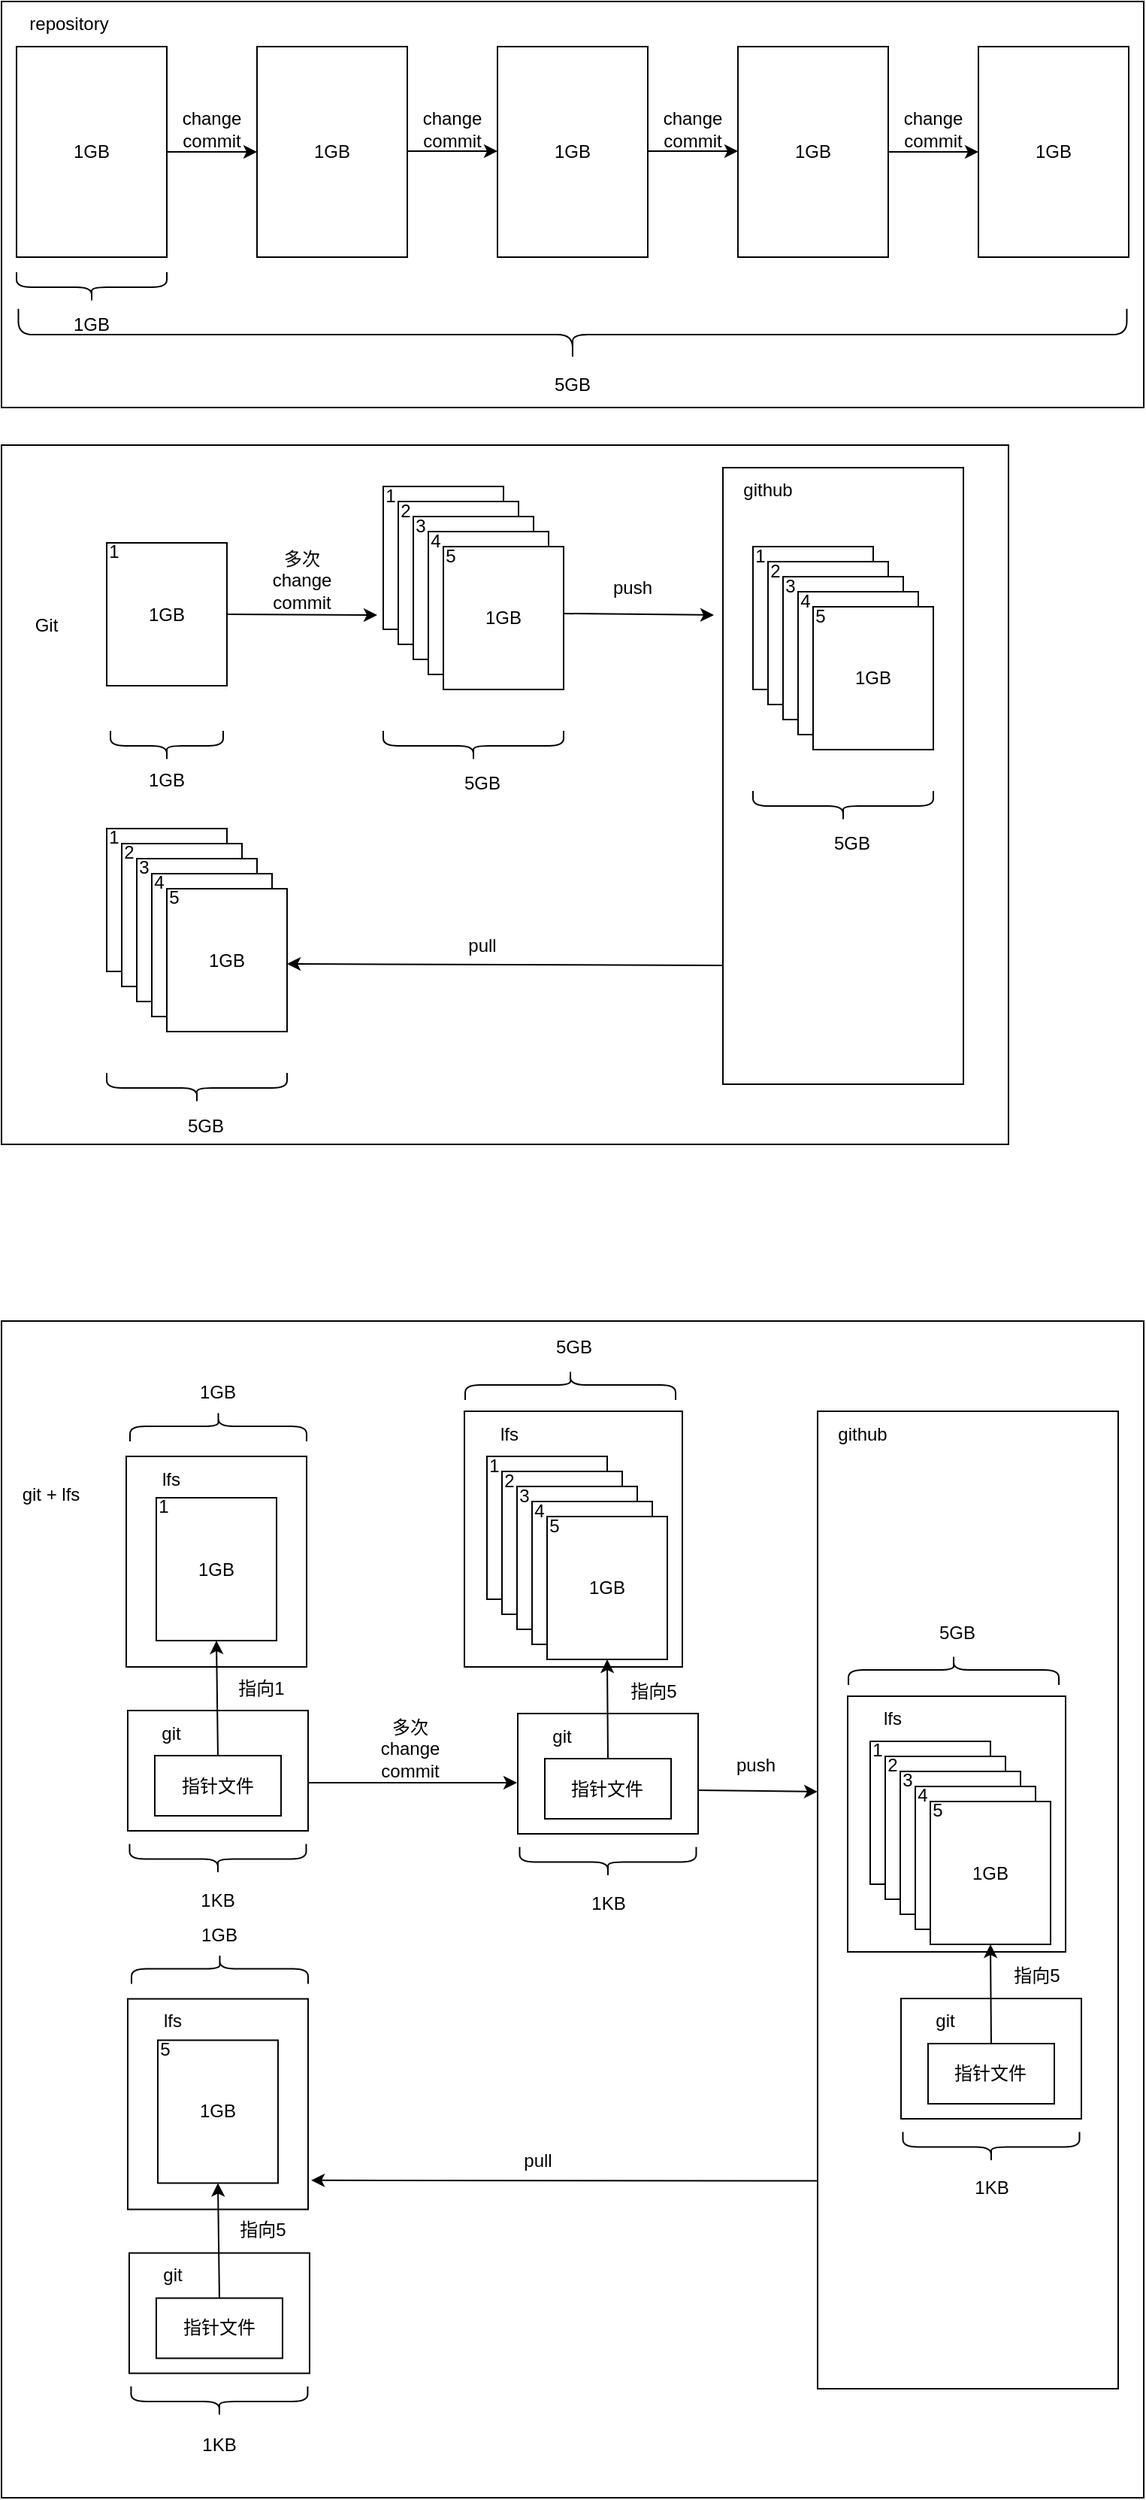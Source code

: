 <mxfile>
    <diagram id="DNJAyT-rIU3N_DyNvHI_" name="第 1 页">
        <mxGraphModel dx="1472" dy="661" grid="1" gridSize="10" guides="1" tooltips="1" connect="1" arrows="1" fold="1" page="1" pageScale="1" pageWidth="827" pageHeight="1169" math="0" shadow="0">
            <root>
                <mxCell id="0"/>
                <mxCell id="1" parent="0"/>
                <mxCell id="188" value="" style="rounded=0;whiteSpace=wrap;html=1;" vertex="1" parent="1">
                    <mxGeometry x="40" y="957.5" width="760" height="782.5" as="geometry"/>
                </mxCell>
                <mxCell id="187" value="" style="rounded=0;whiteSpace=wrap;html=1;" vertex="1" parent="1">
                    <mxGeometry x="40" y="375" width="670" height="465" as="geometry"/>
                </mxCell>
                <mxCell id="123" value="" style="rounded=0;whiteSpace=wrap;html=1;" vertex="1" parent="1">
                    <mxGeometry x="348" y="1017.5" width="145" height="170" as="geometry"/>
                </mxCell>
                <mxCell id="98" value="" style="rounded=0;whiteSpace=wrap;html=1;" vertex="1" parent="1">
                    <mxGeometry x="123.99" y="1216.5" width="120" height="80" as="geometry"/>
                </mxCell>
                <mxCell id="96" value="" style="rounded=0;whiteSpace=wrap;html=1;" vertex="1" parent="1">
                    <mxGeometry x="123" y="1047.5" width="120" height="140" as="geometry"/>
                </mxCell>
                <mxCell id="21" value="" style="rounded=0;whiteSpace=wrap;html=1;" vertex="1" parent="1">
                    <mxGeometry x="40" y="80" width="760" height="270" as="geometry"/>
                </mxCell>
                <mxCell id="2" value="1GB" style="rounded=0;whiteSpace=wrap;html=1;" vertex="1" parent="1">
                    <mxGeometry x="50" y="110" width="100" height="140" as="geometry"/>
                </mxCell>
                <mxCell id="3" value="1GB" style="rounded=0;whiteSpace=wrap;html=1;" vertex="1" parent="1">
                    <mxGeometry x="210" y="110" width="100" height="140" as="geometry"/>
                </mxCell>
                <mxCell id="4" value="1GB" style="rounded=0;whiteSpace=wrap;html=1;" vertex="1" parent="1">
                    <mxGeometry x="370" y="110" width="100" height="140" as="geometry"/>
                </mxCell>
                <mxCell id="5" value="1GB" style="rounded=0;whiteSpace=wrap;html=1;" vertex="1" parent="1">
                    <mxGeometry x="530" y="110" width="100" height="140" as="geometry"/>
                </mxCell>
                <mxCell id="6" value="1GB" style="rounded=0;whiteSpace=wrap;html=1;" vertex="1" parent="1">
                    <mxGeometry x="690" y="110" width="100" height="140" as="geometry"/>
                </mxCell>
                <mxCell id="7" value="" style="endArrow=classic;html=1;exitX=1;exitY=0.5;exitDx=0;exitDy=0;entryX=0;entryY=0.5;entryDx=0;entryDy=0;" edge="1" parent="1" source="2" target="3">
                    <mxGeometry width="50" height="50" relative="1" as="geometry">
                        <mxPoint x="240" y="320" as="sourcePoint"/>
                        <mxPoint x="290" y="270" as="targetPoint"/>
                    </mxGeometry>
                </mxCell>
                <mxCell id="8" value="" style="endArrow=classic;html=1;exitX=1;exitY=0.5;exitDx=0;exitDy=0;entryX=0;entryY=0.5;entryDx=0;entryDy=0;" edge="1" parent="1">
                    <mxGeometry width="50" height="50" relative="1" as="geometry">
                        <mxPoint x="310" y="179.5" as="sourcePoint"/>
                        <mxPoint x="370" y="179.5" as="targetPoint"/>
                    </mxGeometry>
                </mxCell>
                <mxCell id="9" value="" style="endArrow=classic;html=1;exitX=1;exitY=0.5;exitDx=0;exitDy=0;entryX=0;entryY=0.5;entryDx=0;entryDy=0;" edge="1" parent="1">
                    <mxGeometry width="50" height="50" relative="1" as="geometry">
                        <mxPoint x="470" y="179.5" as="sourcePoint"/>
                        <mxPoint x="530" y="179.5" as="targetPoint"/>
                    </mxGeometry>
                </mxCell>
                <mxCell id="10" value="" style="endArrow=classic;html=1;exitX=1;exitY=0.5;exitDx=0;exitDy=0;entryX=0;entryY=0.5;entryDx=0;entryDy=0;" edge="1" parent="1">
                    <mxGeometry width="50" height="50" relative="1" as="geometry">
                        <mxPoint x="630" y="180" as="sourcePoint"/>
                        <mxPoint x="690" y="180" as="targetPoint"/>
                    </mxGeometry>
                </mxCell>
                <mxCell id="11" value="change&lt;div&gt;commit&lt;/div&gt;" style="text;html=1;align=center;verticalAlign=middle;whiteSpace=wrap;rounded=0;" vertex="1" parent="1">
                    <mxGeometry x="150" y="150" width="60" height="30" as="geometry"/>
                </mxCell>
                <mxCell id="13" value="change&lt;div&gt;commit&lt;/div&gt;" style="text;html=1;align=center;verticalAlign=middle;whiteSpace=wrap;rounded=0;" vertex="1" parent="1">
                    <mxGeometry x="310" y="150" width="60" height="30" as="geometry"/>
                </mxCell>
                <mxCell id="14" value="change&lt;div&gt;commit&lt;/div&gt;" style="text;html=1;align=center;verticalAlign=middle;whiteSpace=wrap;rounded=0;" vertex="1" parent="1">
                    <mxGeometry x="470" y="150" width="60" height="30" as="geometry"/>
                </mxCell>
                <mxCell id="15" value="change&lt;div&gt;commit&lt;/div&gt;" style="text;html=1;align=center;verticalAlign=middle;whiteSpace=wrap;rounded=0;" vertex="1" parent="1">
                    <mxGeometry x="630" y="150" width="60" height="30" as="geometry"/>
                </mxCell>
                <mxCell id="16" value="" style="shape=curlyBracket;whiteSpace=wrap;html=1;rounded=1;labelPosition=left;verticalLabelPosition=middle;align=right;verticalAlign=middle;rotation=-90;" vertex="1" parent="1">
                    <mxGeometry x="90" y="220" width="20" height="100" as="geometry"/>
                </mxCell>
                <mxCell id="18" value="1GB" style="text;html=1;align=center;verticalAlign=middle;whiteSpace=wrap;rounded=0;" vertex="1" parent="1">
                    <mxGeometry x="70" y="280" width="60" height="30" as="geometry"/>
                </mxCell>
                <mxCell id="19" value="" style="shape=curlyBracket;whiteSpace=wrap;html=1;rounded=1;labelPosition=left;verticalLabelPosition=middle;align=right;verticalAlign=middle;rotation=-90;" vertex="1" parent="1">
                    <mxGeometry x="402.8" y="-67.19" width="34.38" height="737.5" as="geometry"/>
                </mxCell>
                <mxCell id="20" value="5GB" style="text;html=1;align=center;verticalAlign=middle;whiteSpace=wrap;rounded=0;" vertex="1" parent="1">
                    <mxGeometry x="389.99" y="320" width="60" height="30" as="geometry"/>
                </mxCell>
                <mxCell id="22" value="repository" style="text;html=1;align=center;verticalAlign=middle;whiteSpace=wrap;rounded=0;" vertex="1" parent="1">
                    <mxGeometry x="40" y="80" width="90" height="30" as="geometry"/>
                </mxCell>
                <mxCell id="23" value="1GB" style="rounded=0;whiteSpace=wrap;html=1;" vertex="1" parent="1">
                    <mxGeometry x="110" y="440" width="80" height="95" as="geometry"/>
                </mxCell>
                <mxCell id="24" value="Git" style="text;html=1;align=center;verticalAlign=middle;whiteSpace=wrap;rounded=0;" vertex="1" parent="1">
                    <mxGeometry x="40" y="480" width="60" height="30" as="geometry"/>
                </mxCell>
                <mxCell id="25" value="多次&lt;div&gt;change&lt;/div&gt;&lt;div&gt;commit&lt;/div&gt;" style="text;html=1;align=center;verticalAlign=middle;whiteSpace=wrap;rounded=0;" vertex="1" parent="1">
                    <mxGeometry x="210" y="450" width="60" height="30" as="geometry"/>
                </mxCell>
                <mxCell id="26" value="" style="endArrow=classic;html=1;exitX=1;exitY=0.5;exitDx=0;exitDy=0;" edge="1" parent="1" source="23">
                    <mxGeometry width="50" height="50" relative="1" as="geometry">
                        <mxPoint x="250" y="480" as="sourcePoint"/>
                        <mxPoint x="290" y="488" as="targetPoint"/>
                    </mxGeometry>
                </mxCell>
                <mxCell id="27" value="1GB" style="rounded=0;whiteSpace=wrap;html=1;" vertex="1" parent="1">
                    <mxGeometry x="294" y="402.5" width="80" height="95" as="geometry"/>
                </mxCell>
                <mxCell id="29" value="1GB" style="rounded=0;whiteSpace=wrap;html=1;" vertex="1" parent="1">
                    <mxGeometry x="304" y="412.5" width="80" height="95" as="geometry"/>
                </mxCell>
                <mxCell id="30" value="1GB" style="rounded=0;whiteSpace=wrap;html=1;" vertex="1" parent="1">
                    <mxGeometry x="314" y="422.5" width="80" height="95" as="geometry"/>
                </mxCell>
                <mxCell id="31" value="1GB" style="rounded=0;whiteSpace=wrap;html=1;" vertex="1" parent="1">
                    <mxGeometry x="324" y="432.5" width="80" height="95" as="geometry"/>
                </mxCell>
                <mxCell id="32" value="1GB" style="rounded=0;whiteSpace=wrap;html=1;" vertex="1" parent="1">
                    <mxGeometry x="334" y="442.5" width="80" height="95" as="geometry"/>
                </mxCell>
                <mxCell id="33" value="" style="shape=curlyBracket;whiteSpace=wrap;html=1;rounded=1;labelPosition=left;verticalLabelPosition=middle;align=right;verticalAlign=middle;rotation=-90;size=0.5;" vertex="1" parent="1">
                    <mxGeometry x="344" y="515" width="20" height="120" as="geometry"/>
                </mxCell>
                <mxCell id="34" value="5GB" style="text;html=1;align=center;verticalAlign=middle;whiteSpace=wrap;rounded=0;" vertex="1" parent="1">
                    <mxGeometry x="329.99" y="585" width="60" height="30" as="geometry"/>
                </mxCell>
                <mxCell id="35" value="" style="shape=curlyBracket;whiteSpace=wrap;html=1;rounded=1;labelPosition=left;verticalLabelPosition=middle;align=right;verticalAlign=middle;rotation=-90;size=0.5;" vertex="1" parent="1">
                    <mxGeometry x="140" y="537.5" width="20" height="75" as="geometry"/>
                </mxCell>
                <mxCell id="36" value="1GB" style="text;html=1;align=center;verticalAlign=middle;whiteSpace=wrap;rounded=0;" vertex="1" parent="1">
                    <mxGeometry x="120" y="582.5" width="60" height="30" as="geometry"/>
                </mxCell>
                <mxCell id="37" value="" style="endArrow=classic;html=1;exitX=1;exitY=0.5;exitDx=0;exitDy=0;" edge="1" parent="1">
                    <mxGeometry width="50" height="50" relative="1" as="geometry">
                        <mxPoint x="414" y="487" as="sourcePoint"/>
                        <mxPoint x="514" y="488" as="targetPoint"/>
                    </mxGeometry>
                </mxCell>
                <mxCell id="38" value="push" style="text;html=1;align=center;verticalAlign=middle;whiteSpace=wrap;rounded=0;" vertex="1" parent="1">
                    <mxGeometry x="430" y="455" width="60" height="30" as="geometry"/>
                </mxCell>
                <mxCell id="41" value="" style="rounded=0;whiteSpace=wrap;html=1;movable=1;resizable=1;rotatable=1;deletable=1;editable=1;locked=0;connectable=1;" vertex="1" parent="1">
                    <mxGeometry x="520" y="390" width="160" height="410" as="geometry"/>
                </mxCell>
                <mxCell id="42" value="github" style="text;html=1;align=center;verticalAlign=middle;whiteSpace=wrap;rounded=0;" vertex="1" parent="1">
                    <mxGeometry x="520" y="390" width="60" height="30" as="geometry"/>
                </mxCell>
                <mxCell id="50" value="" style="endArrow=classic;html=1;entryX=1;entryY=0.5;entryDx=0;entryDy=0;" edge="1" parent="1">
                    <mxGeometry width="50" height="50" relative="1" as="geometry">
                        <mxPoint x="520" y="721" as="sourcePoint"/>
                        <mxPoint x="230" y="720" as="targetPoint"/>
                    </mxGeometry>
                </mxCell>
                <mxCell id="51" value="pull" style="text;html=1;align=center;verticalAlign=middle;whiteSpace=wrap;rounded=0;" vertex="1" parent="1">
                    <mxGeometry x="329.99" y="692.5" width="60" height="30" as="geometry"/>
                </mxCell>
                <mxCell id="60" value="1" style="text;html=1;align=center;verticalAlign=middle;whiteSpace=wrap;rounded=0;" vertex="1" parent="1">
                    <mxGeometry x="110" y="440" width="10" height="12.5" as="geometry"/>
                </mxCell>
                <mxCell id="61" value="1" style="text;html=1;align=center;verticalAlign=middle;whiteSpace=wrap;rounded=0;" vertex="1" parent="1">
                    <mxGeometry x="294" y="402.5" width="10" height="12.5" as="geometry"/>
                </mxCell>
                <mxCell id="63" value="2&lt;span style=&quot;font-family: monospace; font-size: 0px; text-align: start; text-wrap-mode: nowrap;&quot;&gt;%3CmxGraphModel%3E%3Croot%3E%3CmxCell%20id%3D%220%22%2F%3E%3CmxCell%20id%3D%221%22%20parent%3D%220%22%2F%3E%3CmxCell%20id%3D%222%22%20value%3D%221%22%20style%3D%22text%3Bhtml%3D1%3Balign%3Dcenter%3BverticalAlign%3Dmiddle%3BwhiteSpace%3Dwrap%3Brounded%3D0%3B%22%20vertex%3D%221%22%20parent%3D%221%22%3E%3CmxGeometry%20x%3D%22110%22%20y%3D%22440%22%20width%3D%2210%22%20height%3D%2212.5%22%20as%3D%22geometry%22%2F%3E%3C%2FmxCell%3E%3C%2Froot%3E%3C%2FmxGraphModel%3E&lt;/span&gt;" style="text;html=1;align=center;verticalAlign=middle;whiteSpace=wrap;rounded=0;" vertex="1" parent="1">
                    <mxGeometry x="304" y="412.5" width="10" height="12.5" as="geometry"/>
                </mxCell>
                <mxCell id="64" value="3" style="text;html=1;align=center;verticalAlign=middle;whiteSpace=wrap;rounded=0;" vertex="1" parent="1">
                    <mxGeometry x="314" y="422.5" width="10" height="12.5" as="geometry"/>
                </mxCell>
                <mxCell id="65" value="4" style="text;html=1;align=center;verticalAlign=middle;whiteSpace=wrap;rounded=0;" vertex="1" parent="1">
                    <mxGeometry x="324" y="432.5" width="10" height="12.5" as="geometry"/>
                </mxCell>
                <mxCell id="66" value="5" style="text;html=1;align=center;verticalAlign=middle;whiteSpace=wrap;rounded=0;" vertex="1" parent="1">
                    <mxGeometry x="334" y="442.5" width="10" height="12.5" as="geometry"/>
                </mxCell>
                <mxCell id="67" value="1GB" style="rounded=0;whiteSpace=wrap;html=1;" vertex="1" parent="1">
                    <mxGeometry x="540" y="442.5" width="80" height="95" as="geometry"/>
                </mxCell>
                <mxCell id="68" value="1GB" style="rounded=0;whiteSpace=wrap;html=1;" vertex="1" parent="1">
                    <mxGeometry x="550" y="452.5" width="80" height="95" as="geometry"/>
                </mxCell>
                <mxCell id="69" value="1GB" style="rounded=0;whiteSpace=wrap;html=1;" vertex="1" parent="1">
                    <mxGeometry x="560" y="462.5" width="80" height="95" as="geometry"/>
                </mxCell>
                <mxCell id="70" value="1GB" style="rounded=0;whiteSpace=wrap;html=1;" vertex="1" parent="1">
                    <mxGeometry x="570" y="472.5" width="80" height="95" as="geometry"/>
                </mxCell>
                <mxCell id="71" value="1GB" style="rounded=0;whiteSpace=wrap;html=1;" vertex="1" parent="1">
                    <mxGeometry x="580" y="482.5" width="80" height="95" as="geometry"/>
                </mxCell>
                <mxCell id="72" value="" style="shape=curlyBracket;whiteSpace=wrap;html=1;rounded=1;labelPosition=left;verticalLabelPosition=middle;align=right;verticalAlign=middle;rotation=-90;size=0.5;" vertex="1" parent="1">
                    <mxGeometry x="590" y="555" width="20" height="120" as="geometry"/>
                </mxCell>
                <mxCell id="73" value="5GB" style="text;html=1;align=center;verticalAlign=middle;whiteSpace=wrap;rounded=0;" vertex="1" parent="1">
                    <mxGeometry x="575.99" y="625" width="60" height="30" as="geometry"/>
                </mxCell>
                <mxCell id="74" value="1" style="text;html=1;align=center;verticalAlign=middle;whiteSpace=wrap;rounded=0;" vertex="1" parent="1">
                    <mxGeometry x="540" y="442.5" width="10" height="12.5" as="geometry"/>
                </mxCell>
                <mxCell id="75" value="2&lt;span style=&quot;font-family: monospace; font-size: 0px; text-align: start; text-wrap-mode: nowrap;&quot;&gt;%3CmxGraphModel%3E%3Croot%3E%3CmxCell%20id%3D%220%22%2F%3E%3CmxCell%20id%3D%221%22%20parent%3D%220%22%2F%3E%3CmxCell%20id%3D%222%22%20value%3D%221%22%20style%3D%22text%3Bhtml%3D1%3Balign%3Dcenter%3BverticalAlign%3Dmiddle%3BwhiteSpace%3Dwrap%3Brounded%3D0%3B%22%20vertex%3D%221%22%20parent%3D%221%22%3E%3CmxGeometry%20x%3D%22110%22%20y%3D%22440%22%20width%3D%2210%22%20height%3D%2212.5%22%20as%3D%22geometry%22%2F%3E%3C%2FmxCell%3E%3C%2Froot%3E%3C%2FmxGraphModel%3E&lt;/span&gt;" style="text;html=1;align=center;verticalAlign=middle;whiteSpace=wrap;rounded=0;" vertex="1" parent="1">
                    <mxGeometry x="550" y="452.5" width="10" height="12.5" as="geometry"/>
                </mxCell>
                <mxCell id="76" value="3" style="text;html=1;align=center;verticalAlign=middle;whiteSpace=wrap;rounded=0;" vertex="1" parent="1">
                    <mxGeometry x="560" y="462.5" width="10" height="12.5" as="geometry"/>
                </mxCell>
                <mxCell id="77" value="4" style="text;html=1;align=center;verticalAlign=middle;whiteSpace=wrap;rounded=0;" vertex="1" parent="1">
                    <mxGeometry x="570" y="472.5" width="10" height="12.5" as="geometry"/>
                </mxCell>
                <mxCell id="78" value="5" style="text;html=1;align=center;verticalAlign=middle;whiteSpace=wrap;rounded=0;" vertex="1" parent="1">
                    <mxGeometry x="580" y="482.5" width="10" height="12.5" as="geometry"/>
                </mxCell>
                <mxCell id="79" value="1GB" style="rounded=0;whiteSpace=wrap;html=1;" vertex="1" parent="1">
                    <mxGeometry x="110" y="630" width="80" height="95" as="geometry"/>
                </mxCell>
                <mxCell id="80" value="1GB" style="rounded=0;whiteSpace=wrap;html=1;" vertex="1" parent="1">
                    <mxGeometry x="120" y="640" width="80" height="95" as="geometry"/>
                </mxCell>
                <mxCell id="81" value="1GB" style="rounded=0;whiteSpace=wrap;html=1;" vertex="1" parent="1">
                    <mxGeometry x="130" y="650" width="80" height="95" as="geometry"/>
                </mxCell>
                <mxCell id="82" value="1GB" style="rounded=0;whiteSpace=wrap;html=1;" vertex="1" parent="1">
                    <mxGeometry x="140" y="660" width="80" height="95" as="geometry"/>
                </mxCell>
                <mxCell id="83" value="1GB" style="rounded=0;whiteSpace=wrap;html=1;" vertex="1" parent="1">
                    <mxGeometry x="150" y="670" width="80" height="95" as="geometry"/>
                </mxCell>
                <mxCell id="84" value="" style="shape=curlyBracket;whiteSpace=wrap;html=1;rounded=1;labelPosition=left;verticalLabelPosition=middle;align=right;verticalAlign=middle;rotation=-90;size=0.5;" vertex="1" parent="1">
                    <mxGeometry x="160" y="742.5" width="20" height="120" as="geometry"/>
                </mxCell>
                <mxCell id="85" value="5GB" style="text;html=1;align=center;verticalAlign=middle;whiteSpace=wrap;rounded=0;" vertex="1" parent="1">
                    <mxGeometry x="145.99" y="812.5" width="60" height="30" as="geometry"/>
                </mxCell>
                <mxCell id="86" value="1" style="text;html=1;align=center;verticalAlign=middle;whiteSpace=wrap;rounded=0;" vertex="1" parent="1">
                    <mxGeometry x="110" y="630" width="10" height="12.5" as="geometry"/>
                </mxCell>
                <mxCell id="87" value="2&lt;span style=&quot;font-family: monospace; font-size: 0px; text-align: start; text-wrap-mode: nowrap;&quot;&gt;%3CmxGraphModel%3E%3Croot%3E%3CmxCell%20id%3D%220%22%2F%3E%3CmxCell%20id%3D%221%22%20parent%3D%220%22%2F%3E%3CmxCell%20id%3D%222%22%20value%3D%221%22%20style%3D%22text%3Bhtml%3D1%3Balign%3Dcenter%3BverticalAlign%3Dmiddle%3BwhiteSpace%3Dwrap%3Brounded%3D0%3B%22%20vertex%3D%221%22%20parent%3D%221%22%3E%3CmxGeometry%20x%3D%22110%22%20y%3D%22440%22%20width%3D%2210%22%20height%3D%2212.5%22%20as%3D%22geometry%22%2F%3E%3C%2FmxCell%3E%3C%2Froot%3E%3C%2FmxGraphModel%3E&lt;/span&gt;" style="text;html=1;align=center;verticalAlign=middle;whiteSpace=wrap;rounded=0;" vertex="1" parent="1">
                    <mxGeometry x="120" y="640" width="10" height="12.5" as="geometry"/>
                </mxCell>
                <mxCell id="88" value="3" style="text;html=1;align=center;verticalAlign=middle;whiteSpace=wrap;rounded=0;" vertex="1" parent="1">
                    <mxGeometry x="130" y="650" width="10" height="12.5" as="geometry"/>
                </mxCell>
                <mxCell id="89" value="4" style="text;html=1;align=center;verticalAlign=middle;whiteSpace=wrap;rounded=0;" vertex="1" parent="1">
                    <mxGeometry x="140" y="660" width="10" height="12.5" as="geometry"/>
                </mxCell>
                <mxCell id="90" value="5" style="text;html=1;align=center;verticalAlign=middle;whiteSpace=wrap;rounded=0;" vertex="1" parent="1">
                    <mxGeometry x="150" y="670" width="10" height="12.5" as="geometry"/>
                </mxCell>
                <mxCell id="91" value="git + lfs" style="text;html=1;align=center;verticalAlign=middle;whiteSpace=wrap;rounded=0;" vertex="1" parent="1">
                    <mxGeometry x="43" y="1057.5" width="60" height="30" as="geometry"/>
                </mxCell>
                <mxCell id="92" value="1GB" style="rounded=0;whiteSpace=wrap;html=1;" vertex="1" parent="1">
                    <mxGeometry x="143" y="1075" width="80" height="95" as="geometry"/>
                </mxCell>
                <mxCell id="93" value="1" style="text;html=1;align=center;verticalAlign=middle;whiteSpace=wrap;rounded=0;" vertex="1" parent="1">
                    <mxGeometry x="143" y="1075" width="10" height="12.5" as="geometry"/>
                </mxCell>
                <mxCell id="102" style="edgeStyle=none;html=1;exitX=0.5;exitY=0;exitDx=0;exitDy=0;entryX=0.5;entryY=1;entryDx=0;entryDy=0;" edge="1" parent="1" source="94" target="92">
                    <mxGeometry relative="1" as="geometry"/>
                </mxCell>
                <mxCell id="94" value="指针文件" style="rounded=0;whiteSpace=wrap;html=1;" vertex="1" parent="1">
                    <mxGeometry x="141.98" y="1246.5" width="84.01" height="40" as="geometry"/>
                </mxCell>
                <mxCell id="97" value="lfs" style="text;html=1;align=center;verticalAlign=middle;whiteSpace=wrap;rounded=0;" vertex="1" parent="1">
                    <mxGeometry x="123.0" y="1047.5" width="60" height="30" as="geometry"/>
                </mxCell>
                <mxCell id="99" value="git" style="text;html=1;align=center;verticalAlign=middle;whiteSpace=wrap;rounded=0;" vertex="1" parent="1">
                    <mxGeometry x="123" y="1216.5" width="60" height="30" as="geometry"/>
                </mxCell>
                <mxCell id="100" value="多次&lt;div&gt;change&lt;/div&gt;&lt;div&gt;commit&lt;/div&gt;" style="text;html=1;align=center;verticalAlign=middle;whiteSpace=wrap;rounded=0;" vertex="1" parent="1">
                    <mxGeometry x="282" y="1226.5" width="60" height="30" as="geometry"/>
                </mxCell>
                <mxCell id="101" value="" style="endArrow=classic;html=1;exitX=1;exitY=0.5;exitDx=0;exitDy=0;" edge="1" parent="1">
                    <mxGeometry width="50" height="50" relative="1" as="geometry">
                        <mxPoint x="243.99" y="1264.5" as="sourcePoint"/>
                        <mxPoint x="383" y="1264.5" as="targetPoint"/>
                    </mxGeometry>
                </mxCell>
                <mxCell id="107" value="" style="shape=curlyBracket;whiteSpace=wrap;html=1;rounded=1;labelPosition=left;verticalLabelPosition=middle;align=right;verticalAlign=middle;rotation=90;size=0.5;" vertex="1" parent="1">
                    <mxGeometry x="174.25" y="968.75" width="20" height="117.5" as="geometry"/>
                </mxCell>
                <mxCell id="108" value="1GB" style="text;html=1;align=center;verticalAlign=middle;whiteSpace=wrap;rounded=0;" vertex="1" parent="1">
                    <mxGeometry x="153.98" y="990" width="60" height="30" as="geometry"/>
                </mxCell>
                <mxCell id="109" value="" style="shape=curlyBracket;whiteSpace=wrap;html=1;rounded=1;labelPosition=left;verticalLabelPosition=middle;align=right;verticalAlign=middle;rotation=-90;size=0.5;" vertex="1" parent="1">
                    <mxGeometry x="173.98" y="1256.5" width="20" height="117.5" as="geometry"/>
                </mxCell>
                <mxCell id="110" value="1KB" style="text;html=1;align=center;verticalAlign=middle;whiteSpace=wrap;rounded=0;" vertex="1" parent="1">
                    <mxGeometry x="154.25" y="1327.5" width="60" height="30" as="geometry"/>
                </mxCell>
                <mxCell id="111" value="1GB" style="rounded=0;whiteSpace=wrap;html=1;" vertex="1" parent="1">
                    <mxGeometry x="363" y="1047.5" width="80" height="95" as="geometry"/>
                </mxCell>
                <mxCell id="112" value="1GB" style="rounded=0;whiteSpace=wrap;html=1;" vertex="1" parent="1">
                    <mxGeometry x="373" y="1057.5" width="80" height="95" as="geometry"/>
                </mxCell>
                <mxCell id="113" value="1GB" style="rounded=0;whiteSpace=wrap;html=1;" vertex="1" parent="1">
                    <mxGeometry x="383" y="1067.5" width="80" height="95" as="geometry"/>
                </mxCell>
                <mxCell id="114" value="1GB" style="rounded=0;whiteSpace=wrap;html=1;" vertex="1" parent="1">
                    <mxGeometry x="393" y="1077.5" width="80" height="95" as="geometry"/>
                </mxCell>
                <mxCell id="115" value="1GB" style="rounded=0;whiteSpace=wrap;html=1;" vertex="1" parent="1">
                    <mxGeometry x="403" y="1087.5" width="80" height="95" as="geometry"/>
                </mxCell>
                <mxCell id="118" value="1" style="text;html=1;align=center;verticalAlign=middle;whiteSpace=wrap;rounded=0;" vertex="1" parent="1">
                    <mxGeometry x="363" y="1047.5" width="10" height="12.5" as="geometry"/>
                </mxCell>
                <mxCell id="119" value="2&lt;span style=&quot;font-family: monospace; font-size: 0px; text-align: start; text-wrap-mode: nowrap;&quot;&gt;%3CmxGraphModel%3E%3Croot%3E%3CmxCell%20id%3D%220%22%2F%3E%3CmxCell%20id%3D%221%22%20parent%3D%220%22%2F%3E%3CmxCell%20id%3D%222%22%20value%3D%221%22%20style%3D%22text%3Bhtml%3D1%3Balign%3Dcenter%3BverticalAlign%3Dmiddle%3BwhiteSpace%3Dwrap%3Brounded%3D0%3B%22%20vertex%3D%221%22%20parent%3D%221%22%3E%3CmxGeometry%20x%3D%22110%22%20y%3D%22440%22%20width%3D%2210%22%20height%3D%2212.5%22%20as%3D%22geometry%22%2F%3E%3C%2FmxCell%3E%3C%2Froot%3E%3C%2FmxGraphModel%3E&lt;/span&gt;" style="text;html=1;align=center;verticalAlign=middle;whiteSpace=wrap;rounded=0;" vertex="1" parent="1">
                    <mxGeometry x="373" y="1057.5" width="10" height="12.5" as="geometry"/>
                </mxCell>
                <mxCell id="120" value="3" style="text;html=1;align=center;verticalAlign=middle;whiteSpace=wrap;rounded=0;" vertex="1" parent="1">
                    <mxGeometry x="383" y="1067.5" width="10" height="12.5" as="geometry"/>
                </mxCell>
                <mxCell id="121" value="4" style="text;html=1;align=center;verticalAlign=middle;whiteSpace=wrap;rounded=0;" vertex="1" parent="1">
                    <mxGeometry x="393" y="1077.5" width="10" height="12.5" as="geometry"/>
                </mxCell>
                <mxCell id="122" value="5" style="text;html=1;align=center;verticalAlign=middle;whiteSpace=wrap;rounded=0;" vertex="1" parent="1">
                    <mxGeometry x="403" y="1087.5" width="10" height="12.5" as="geometry"/>
                </mxCell>
                <mxCell id="124" value="lfs" style="text;html=1;align=center;verticalAlign=middle;whiteSpace=wrap;rounded=0;" vertex="1" parent="1">
                    <mxGeometry x="348" y="1017.5" width="60" height="30" as="geometry"/>
                </mxCell>
                <mxCell id="125" value="" style="shape=curlyBracket;whiteSpace=wrap;html=1;rounded=1;labelPosition=left;verticalLabelPosition=middle;align=right;verticalAlign=middle;rotation=90;size=0.5;" vertex="1" parent="1">
                    <mxGeometry x="408.52" y="930" width="20" height="140" as="geometry"/>
                </mxCell>
                <mxCell id="126" value="5GB" style="text;html=1;align=center;verticalAlign=middle;whiteSpace=wrap;rounded=0;" vertex="1" parent="1">
                    <mxGeometry x="390.5" y="960" width="60" height="30" as="geometry"/>
                </mxCell>
                <mxCell id="127" value="" style="rounded=0;whiteSpace=wrap;html=1;" vertex="1" parent="1">
                    <mxGeometry x="383.5" y="1218.5" width="120" height="80" as="geometry"/>
                </mxCell>
                <mxCell id="128" style="edgeStyle=none;html=1;exitX=0.5;exitY=0;exitDx=0;exitDy=0;entryX=0.5;entryY=1;entryDx=0;entryDy=0;" edge="1" parent="1" source="129" target="115">
                    <mxGeometry relative="1" as="geometry">
                        <mxPoint x="513" y="1207.5" as="targetPoint"/>
                    </mxGeometry>
                </mxCell>
                <mxCell id="129" value="指针文件" style="rounded=0;whiteSpace=wrap;html=1;" vertex="1" parent="1">
                    <mxGeometry x="401.49" y="1248.5" width="84.01" height="40" as="geometry"/>
                </mxCell>
                <mxCell id="130" value="git" style="text;html=1;align=center;verticalAlign=middle;whiteSpace=wrap;rounded=0;" vertex="1" parent="1">
                    <mxGeometry x="382.51" y="1218.5" width="60" height="30" as="geometry"/>
                </mxCell>
                <mxCell id="131" value="" style="shape=curlyBracket;whiteSpace=wrap;html=1;rounded=1;labelPosition=left;verticalLabelPosition=middle;align=right;verticalAlign=middle;rotation=-90;size=0.5;" vertex="1" parent="1">
                    <mxGeometry x="433.49" y="1258.5" width="20" height="117.5" as="geometry"/>
                </mxCell>
                <mxCell id="132" value="1KB" style="text;html=1;align=center;verticalAlign=middle;whiteSpace=wrap;rounded=0;" vertex="1" parent="1">
                    <mxGeometry x="413.76" y="1329.5" width="60" height="30" as="geometry"/>
                </mxCell>
                <mxCell id="134" value="指向1" style="text;html=1;align=center;verticalAlign=middle;whiteSpace=wrap;rounded=0;" vertex="1" parent="1">
                    <mxGeometry x="183" y="1186.5" width="60" height="30" as="geometry"/>
                </mxCell>
                <mxCell id="135" value="指向5" style="text;html=1;align=center;verticalAlign=middle;whiteSpace=wrap;rounded=0;" vertex="1" parent="1">
                    <mxGeometry x="443.5" y="1188.5" width="60" height="30" as="geometry"/>
                </mxCell>
                <mxCell id="136" value="" style="rounded=0;whiteSpace=wrap;html=1;movable=1;resizable=1;rotatable=1;deletable=1;editable=1;locked=0;connectable=1;" vertex="1" parent="1">
                    <mxGeometry x="583" y="1017.5" width="200" height="650" as="geometry"/>
                </mxCell>
                <mxCell id="137" value="github" style="text;html=1;align=center;verticalAlign=middle;whiteSpace=wrap;rounded=0;" vertex="1" parent="1">
                    <mxGeometry x="583" y="1017.5" width="60" height="30" as="geometry"/>
                </mxCell>
                <mxCell id="150" value="" style="endArrow=classic;html=1;exitX=1;exitY=0.5;exitDx=0;exitDy=0;" edge="1" parent="1">
                    <mxGeometry width="50" height="50" relative="1" as="geometry">
                        <mxPoint x="503.5" y="1269.5" as="sourcePoint"/>
                        <mxPoint x="583" y="1270.5" as="targetPoint"/>
                    </mxGeometry>
                </mxCell>
                <mxCell id="151" value="push" style="text;html=1;align=center;verticalAlign=middle;whiteSpace=wrap;rounded=0;" vertex="1" parent="1">
                    <mxGeometry x="519.5" y="1237.5" width="43.5" height="30" as="geometry"/>
                </mxCell>
                <mxCell id="152" value="" style="rounded=0;whiteSpace=wrap;html=1;" vertex="1" parent="1">
                    <mxGeometry x="603" y="1207" width="145" height="170" as="geometry"/>
                </mxCell>
                <mxCell id="153" value="1GB" style="rounded=0;whiteSpace=wrap;html=1;" vertex="1" parent="1">
                    <mxGeometry x="618" y="1237" width="80" height="95" as="geometry"/>
                </mxCell>
                <mxCell id="154" value="1GB" style="rounded=0;whiteSpace=wrap;html=1;" vertex="1" parent="1">
                    <mxGeometry x="628" y="1247" width="80" height="95" as="geometry"/>
                </mxCell>
                <mxCell id="155" value="1GB" style="rounded=0;whiteSpace=wrap;html=1;" vertex="1" parent="1">
                    <mxGeometry x="638" y="1257" width="80" height="95" as="geometry"/>
                </mxCell>
                <mxCell id="156" value="1GB" style="rounded=0;whiteSpace=wrap;html=1;" vertex="1" parent="1">
                    <mxGeometry x="648" y="1267" width="80" height="95" as="geometry"/>
                </mxCell>
                <mxCell id="157" value="1GB" style="rounded=0;whiteSpace=wrap;html=1;" vertex="1" parent="1">
                    <mxGeometry x="658" y="1277" width="80" height="95" as="geometry"/>
                </mxCell>
                <mxCell id="158" value="1" style="text;html=1;align=center;verticalAlign=middle;whiteSpace=wrap;rounded=0;" vertex="1" parent="1">
                    <mxGeometry x="618" y="1237" width="10" height="12.5" as="geometry"/>
                </mxCell>
                <mxCell id="159" value="2&lt;span style=&quot;font-family: monospace; font-size: 0px; text-align: start; text-wrap-mode: nowrap;&quot;&gt;%3CmxGraphModel%3E%3Croot%3E%3CmxCell%20id%3D%220%22%2F%3E%3CmxCell%20id%3D%221%22%20parent%3D%220%22%2F%3E%3CmxCell%20id%3D%222%22%20value%3D%221%22%20style%3D%22text%3Bhtml%3D1%3Balign%3Dcenter%3BverticalAlign%3Dmiddle%3BwhiteSpace%3Dwrap%3Brounded%3D0%3B%22%20vertex%3D%221%22%20parent%3D%221%22%3E%3CmxGeometry%20x%3D%22110%22%20y%3D%22440%22%20width%3D%2210%22%20height%3D%2212.5%22%20as%3D%22geometry%22%2F%3E%3C%2FmxCell%3E%3C%2Froot%3E%3C%2FmxGraphModel%3E&lt;/span&gt;" style="text;html=1;align=center;verticalAlign=middle;whiteSpace=wrap;rounded=0;" vertex="1" parent="1">
                    <mxGeometry x="628" y="1247" width="10" height="12.5" as="geometry"/>
                </mxCell>
                <mxCell id="160" value="3" style="text;html=1;align=center;verticalAlign=middle;whiteSpace=wrap;rounded=0;" vertex="1" parent="1">
                    <mxGeometry x="638" y="1257" width="10" height="12.5" as="geometry"/>
                </mxCell>
                <mxCell id="161" value="4" style="text;html=1;align=center;verticalAlign=middle;whiteSpace=wrap;rounded=0;" vertex="1" parent="1">
                    <mxGeometry x="648" y="1267" width="10" height="12.5" as="geometry"/>
                </mxCell>
                <mxCell id="162" value="5" style="text;html=1;align=center;verticalAlign=middle;whiteSpace=wrap;rounded=0;" vertex="1" parent="1">
                    <mxGeometry x="658" y="1277" width="10" height="12.5" as="geometry"/>
                </mxCell>
                <mxCell id="163" value="lfs" style="text;html=1;align=center;verticalAlign=middle;whiteSpace=wrap;rounded=0;" vertex="1" parent="1">
                    <mxGeometry x="603" y="1207" width="60" height="30" as="geometry"/>
                </mxCell>
                <mxCell id="164" value="" style="shape=curlyBracket;whiteSpace=wrap;html=1;rounded=1;labelPosition=left;verticalLabelPosition=middle;align=right;verticalAlign=middle;rotation=90;size=0.5;" vertex="1" parent="1">
                    <mxGeometry x="663.52" y="1119.5" width="20" height="140" as="geometry"/>
                </mxCell>
                <mxCell id="165" value="5GB" style="text;html=1;align=center;verticalAlign=middle;whiteSpace=wrap;rounded=0;" vertex="1" parent="1">
                    <mxGeometry x="645.5" y="1149.5" width="60" height="30" as="geometry"/>
                </mxCell>
                <mxCell id="166" value="" style="rounded=0;whiteSpace=wrap;html=1;" vertex="1" parent="1">
                    <mxGeometry x="638.5" y="1408" width="120" height="80" as="geometry"/>
                </mxCell>
                <mxCell id="167" style="edgeStyle=none;html=1;exitX=0.5;exitY=0;exitDx=0;exitDy=0;entryX=0.5;entryY=1;entryDx=0;entryDy=0;" edge="1" parent="1" source="168" target="157">
                    <mxGeometry relative="1" as="geometry">
                        <mxPoint x="768" y="1397" as="targetPoint"/>
                    </mxGeometry>
                </mxCell>
                <mxCell id="168" value="指针文件" style="rounded=0;whiteSpace=wrap;html=1;" vertex="1" parent="1">
                    <mxGeometry x="656.49" y="1438" width="84.01" height="40" as="geometry"/>
                </mxCell>
                <mxCell id="169" value="git" style="text;html=1;align=center;verticalAlign=middle;whiteSpace=wrap;rounded=0;" vertex="1" parent="1">
                    <mxGeometry x="637.51" y="1408" width="60" height="30" as="geometry"/>
                </mxCell>
                <mxCell id="170" value="" style="shape=curlyBracket;whiteSpace=wrap;html=1;rounded=1;labelPosition=left;verticalLabelPosition=middle;align=right;verticalAlign=middle;rotation=-90;size=0.5;" vertex="1" parent="1">
                    <mxGeometry x="688.49" y="1448" width="20" height="117.5" as="geometry"/>
                </mxCell>
                <mxCell id="171" value="1KB" style="text;html=1;align=center;verticalAlign=middle;whiteSpace=wrap;rounded=0;" vertex="1" parent="1">
                    <mxGeometry x="668.76" y="1519" width="60" height="30" as="geometry"/>
                </mxCell>
                <mxCell id="172" value="指向5" style="text;html=1;align=center;verticalAlign=middle;whiteSpace=wrap;rounded=0;" vertex="1" parent="1">
                    <mxGeometry x="698.5" y="1378" width="60" height="30" as="geometry"/>
                </mxCell>
                <mxCell id="173" value="" style="rounded=0;whiteSpace=wrap;html=1;" vertex="1" parent="1">
                    <mxGeometry x="124.98" y="1577.25" width="120" height="80" as="geometry"/>
                </mxCell>
                <mxCell id="174" value="" style="rounded=0;whiteSpace=wrap;html=1;" vertex="1" parent="1">
                    <mxGeometry x="123.99" y="1408.25" width="120" height="140" as="geometry"/>
                </mxCell>
                <mxCell id="175" value="1GB" style="rounded=0;whiteSpace=wrap;html=1;" vertex="1" parent="1">
                    <mxGeometry x="143.99" y="1435.75" width="80" height="95" as="geometry"/>
                </mxCell>
                <mxCell id="176" value="5" style="text;html=1;align=center;verticalAlign=middle;whiteSpace=wrap;rounded=0;" vertex="1" parent="1">
                    <mxGeometry x="143.99" y="1435.75" width="10" height="12.5" as="geometry"/>
                </mxCell>
                <mxCell id="177" style="edgeStyle=none;html=1;exitX=0.5;exitY=0;exitDx=0;exitDy=0;entryX=0.5;entryY=1;entryDx=0;entryDy=0;" edge="1" parent="1" source="178" target="175">
                    <mxGeometry relative="1" as="geometry"/>
                </mxCell>
                <mxCell id="178" value="指针文件" style="rounded=0;whiteSpace=wrap;html=1;" vertex="1" parent="1">
                    <mxGeometry x="142.97" y="1607.25" width="84.01" height="40" as="geometry"/>
                </mxCell>
                <mxCell id="179" value="lfs" style="text;html=1;align=center;verticalAlign=middle;whiteSpace=wrap;rounded=0;" vertex="1" parent="1">
                    <mxGeometry x="123.99" y="1408.25" width="60" height="30" as="geometry"/>
                </mxCell>
                <mxCell id="180" value="git" style="text;html=1;align=center;verticalAlign=middle;whiteSpace=wrap;rounded=0;" vertex="1" parent="1">
                    <mxGeometry x="123.99" y="1577.25" width="60" height="30" as="geometry"/>
                </mxCell>
                <mxCell id="181" value="" style="shape=curlyBracket;whiteSpace=wrap;html=1;rounded=1;labelPosition=left;verticalLabelPosition=middle;align=right;verticalAlign=middle;rotation=90;size=0.5;" vertex="1" parent="1">
                    <mxGeometry x="175.24" y="1329.5" width="20" height="117.5" as="geometry"/>
                </mxCell>
                <mxCell id="182" value="1GB" style="text;html=1;align=center;verticalAlign=middle;whiteSpace=wrap;rounded=0;" vertex="1" parent="1">
                    <mxGeometry x="154.97" y="1350.75" width="60" height="30" as="geometry"/>
                </mxCell>
                <mxCell id="183" value="" style="shape=curlyBracket;whiteSpace=wrap;html=1;rounded=1;labelPosition=left;verticalLabelPosition=middle;align=right;verticalAlign=middle;rotation=-90;size=0.5;" vertex="1" parent="1">
                    <mxGeometry x="174.97" y="1617.25" width="20" height="117.5" as="geometry"/>
                </mxCell>
                <mxCell id="184" value="指向5" style="text;html=1;align=center;verticalAlign=middle;whiteSpace=wrap;rounded=0;" vertex="1" parent="1">
                    <mxGeometry x="183.99" y="1547.25" width="60" height="30" as="geometry"/>
                </mxCell>
                <mxCell id="185" value="" style="endArrow=classic;html=1;entryX=1.017;entryY=0.862;entryDx=0;entryDy=0;entryPerimeter=0;" edge="1" parent="1" target="174">
                    <mxGeometry width="50" height="50" relative="1" as="geometry">
                        <mxPoint x="583" y="1529.25" as="sourcePoint"/>
                        <mxPoint x="293" y="1528.25" as="targetPoint"/>
                    </mxGeometry>
                </mxCell>
                <mxCell id="186" value="pull" style="text;html=1;align=center;verticalAlign=middle;whiteSpace=wrap;rounded=0;" vertex="1" parent="1">
                    <mxGeometry x="367" y="1500.75" width="60" height="30" as="geometry"/>
                </mxCell>
                <mxCell id="189" value="1KB" style="text;html=1;align=center;verticalAlign=middle;whiteSpace=wrap;rounded=0;" vertex="1" parent="1">
                    <mxGeometry x="155.24" y="1690" width="60" height="30" as="geometry"/>
                </mxCell>
            </root>
        </mxGraphModel>
    </diagram>
</mxfile>